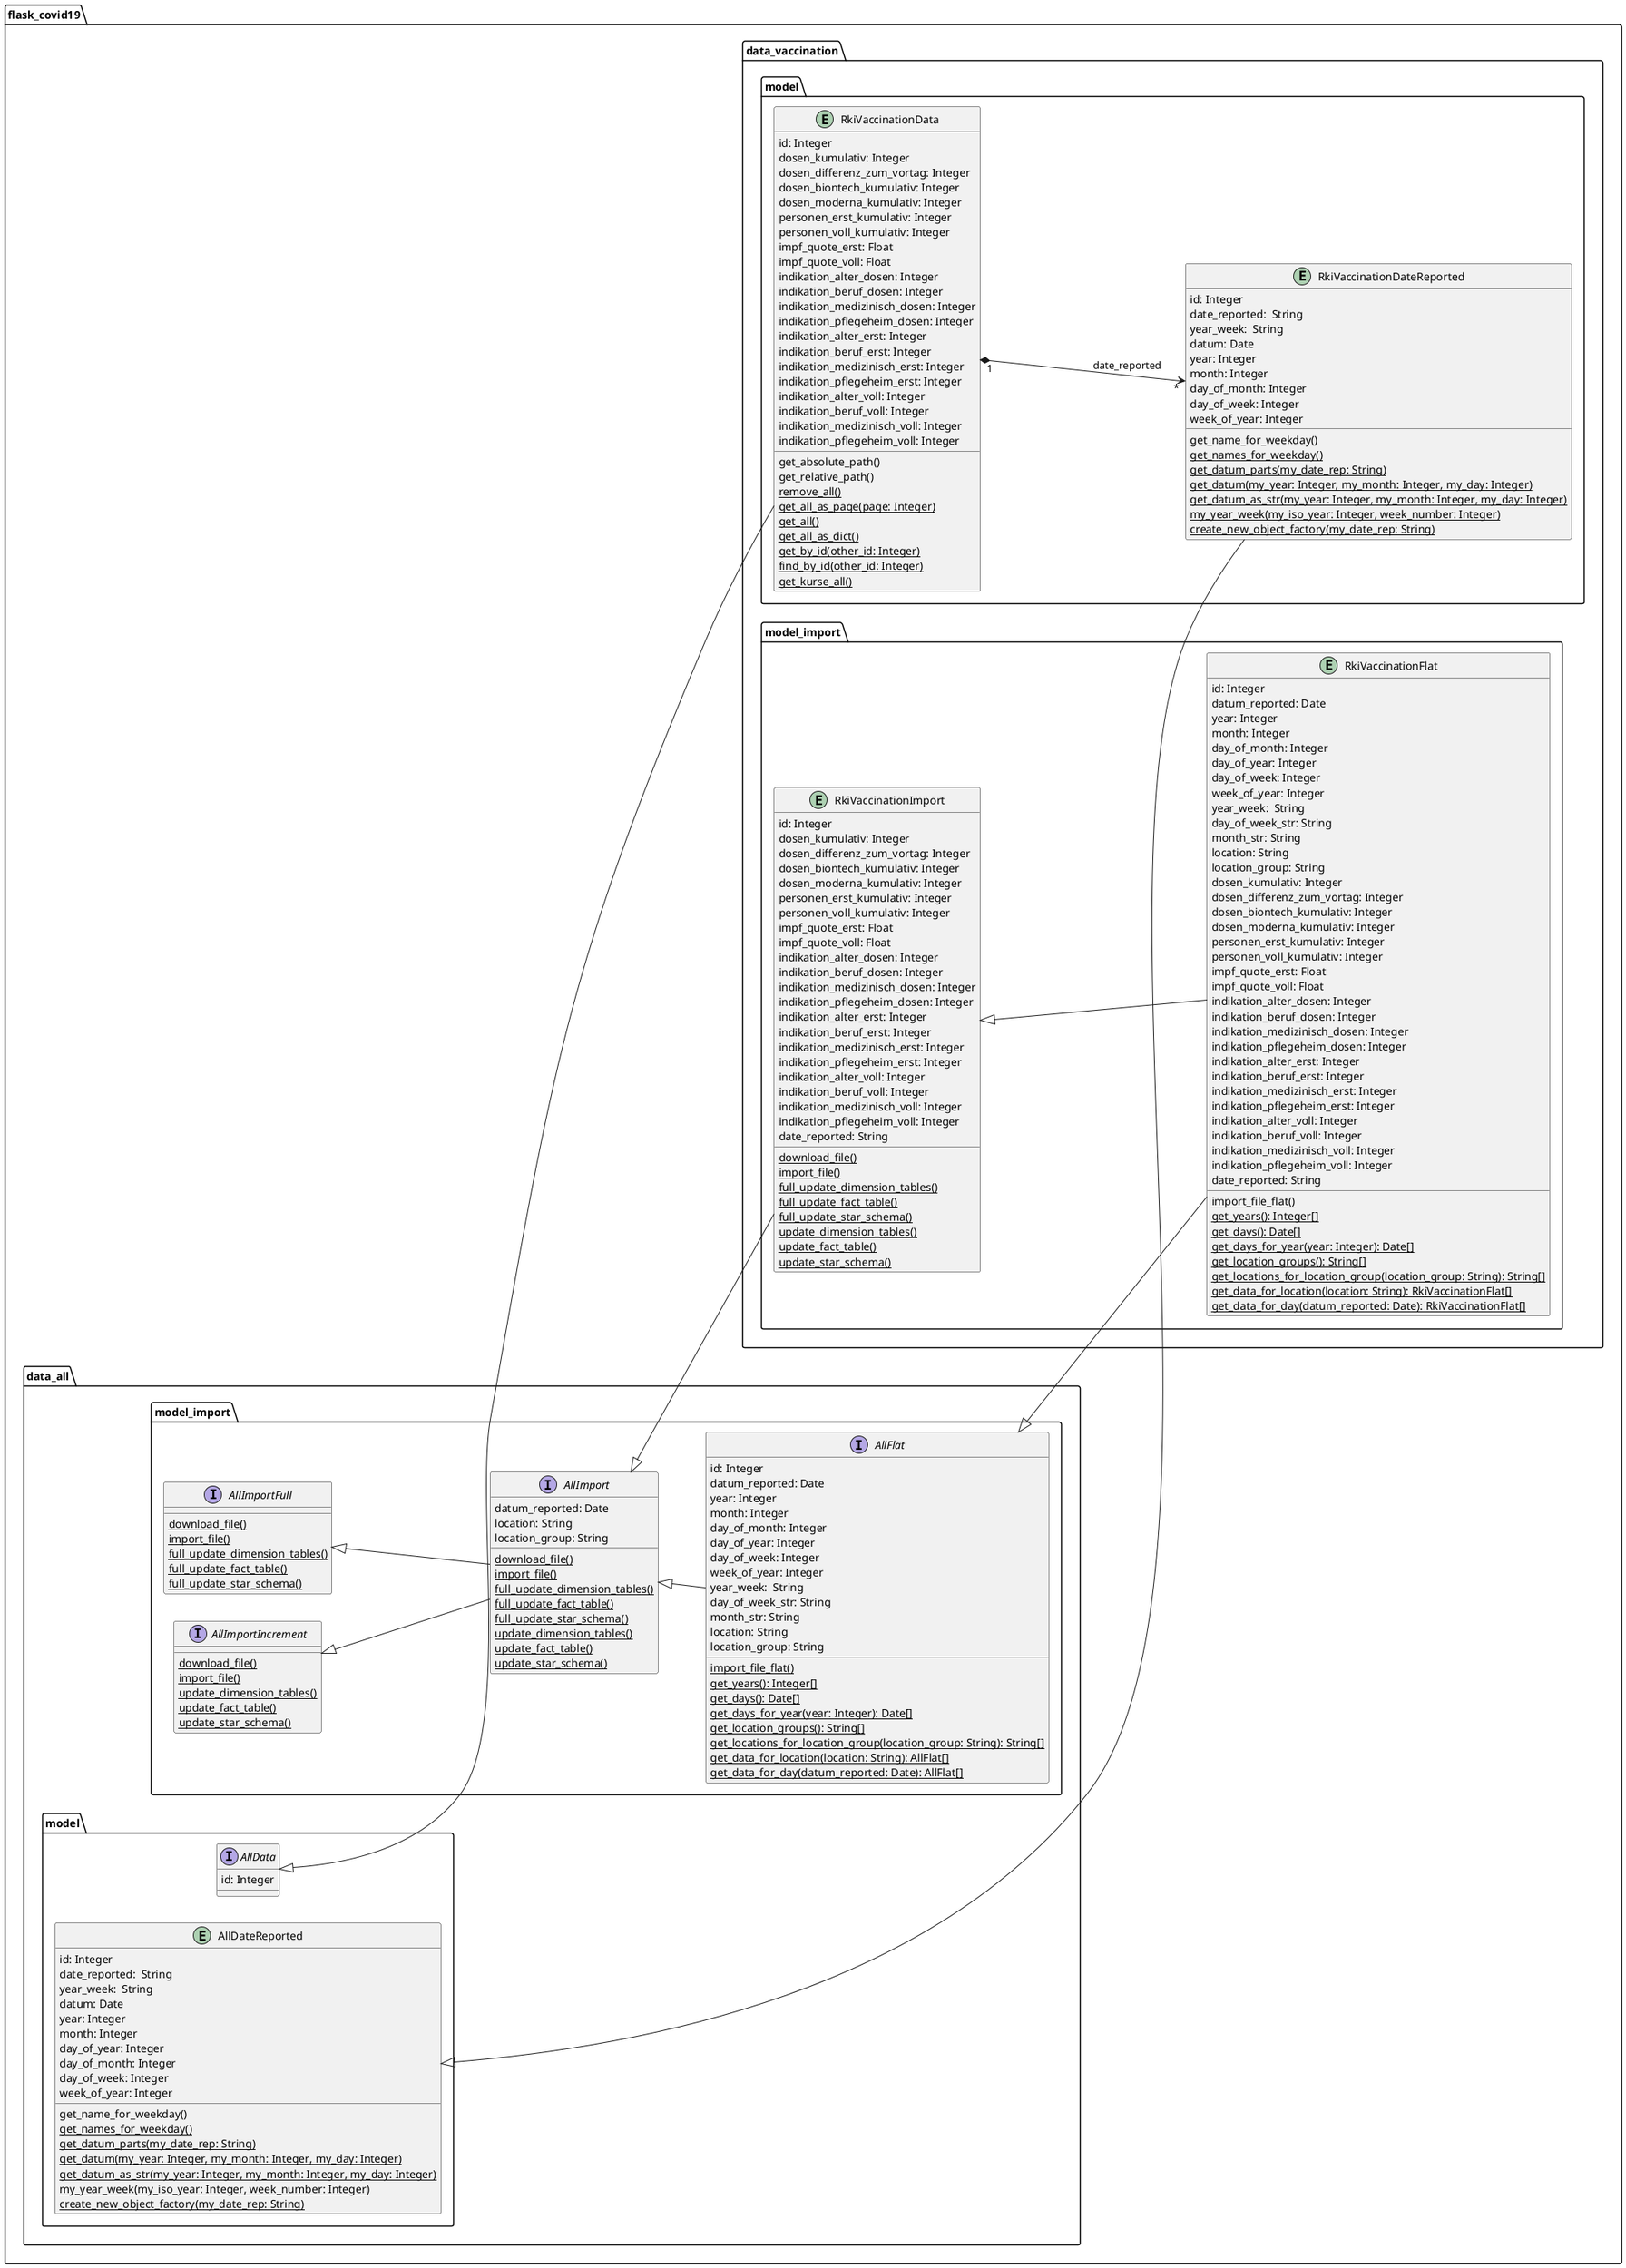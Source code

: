 @startuml
left to right direction


package flask_covid19.data_all.model_import {

	interface AllImportFull {
		{classifier} download_file()
		{classifier} import_file()
		{classifier} full_update_dimension_tables()
		{classifier} full_update_fact_table()
		{classifier} full_update_star_schema()
	}

	interface AllImportIncrement {
		{classifier} download_file()
		{classifier} import_file()
		{classifier} update_dimension_tables()
		{classifier} update_fact_table()
		{classifier} update_star_schema()
	}

	interface AllImport {
	    datum_reported: Date
		location: String
		location_group: String
		{classifier} download_file()
		{classifier} import_file()
		{classifier} full_update_dimension_tables()
		{classifier} full_update_fact_table()
		{classifier} full_update_star_schema()
		{classifier} update_dimension_tables()
		{classifier} update_fact_table()
		{classifier} update_star_schema()
	}

	interface AllFlat {
	    id: Integer
	    datum_reported: Date
	    year: Integer
	    month: Integer
	    day_of_month: Integer
		day_of_year: Integer
	    day_of_week: Integer
	    week_of_year: Integer
	    year_week:  String
	    day_of_week_str: String
		month_str: String
		location: String
		location_group: String
		{classifier} import_file_flat()
		{classifier} get_years(): Integer[]
		{classifier} get_days(): Date[]
		{classifier} get_days_for_year(year: Integer): Date[]
		{classifier} get_location_groups(): String[]
		{classifier} get_locations_for_location_group(location_group: String): String[]
		{classifier} get_data_for_location(location: String): AllFlat[]
		{classifier} get_data_for_day(datum_reported: Date): AllFlat[]
	}
}

package flask_covid19.data_vaccination.model_import {

	entity RkiVaccinationImport {
	    id: Integer
	    dosen_kumulativ: Integer
	    dosen_differenz_zum_vortag: Integer
	    dosen_biontech_kumulativ: Integer
	    dosen_moderna_kumulativ: Integer
	    personen_erst_kumulativ: Integer
	    personen_voll_kumulativ: Integer
	    impf_quote_erst: Float
	    impf_quote_voll: Float
	    indikation_alter_dosen: Integer
	    indikation_beruf_dosen: Integer
	    indikation_medizinisch_dosen: Integer
	    indikation_pflegeheim_dosen: Integer
	    indikation_alter_erst: Integer
	    indikation_beruf_erst: Integer
	    indikation_medizinisch_erst: Integer
	    indikation_pflegeheim_erst: Integer
	    indikation_alter_voll: Integer
	    indikation_beruf_voll: Integer
	    indikation_medizinisch_voll: Integer
	    indikation_pflegeheim_voll: Integer
	    date_reported: String
		{classifier} download_file()
		{classifier} import_file()
		{classifier} full_update_dimension_tables()
		{classifier} full_update_fact_table()
		{classifier} full_update_star_schema()
		{classifier} update_dimension_tables()
		{classifier} update_fact_table()
		{classifier} update_star_schema()
	}

	entity RkiVaccinationFlat {
	    id: Integer
	    datum_reported: Date
	    year: Integer
	    month: Integer
	    day_of_month: Integer
		day_of_year: Integer
	    day_of_week: Integer
	    week_of_year: Integer
	    year_week:  String
	    day_of_week_str: String
		month_str: String
		location: String
		location_group: String
	    dosen_kumulativ: Integer
	    dosen_differenz_zum_vortag: Integer
	    dosen_biontech_kumulativ: Integer
	    dosen_moderna_kumulativ: Integer
	    personen_erst_kumulativ: Integer
	    personen_voll_kumulativ: Integer
	    impf_quote_erst: Float
	    impf_quote_voll: Float
	    indikation_alter_dosen: Integer
	    indikation_beruf_dosen: Integer
	    indikation_medizinisch_dosen: Integer
	    indikation_pflegeheim_dosen: Integer
	    indikation_alter_erst: Integer
	    indikation_beruf_erst: Integer
	    indikation_medizinisch_erst: Integer
	    indikation_pflegeheim_erst: Integer
	    indikation_alter_voll: Integer
	    indikation_beruf_voll: Integer
	    indikation_medizinisch_voll: Integer
	    indikation_pflegeheim_voll: Integer
	    date_reported: String
		{classifier} import_file_flat()
		{classifier} get_years(): Integer[]
		{classifier} get_days(): Date[]
		{classifier} get_days_for_year(year: Integer): Date[]
		{classifier} get_location_groups(): String[]
		{classifier} get_locations_for_location_group(location_group: String): String[]
		{classifier} get_data_for_location(location: String): RkiVaccinationFlat[]
		{classifier} get_data_for_day(datum_reported: Date): RkiVaccinationFlat[]
	}
}

AllImportFull <|-- AllImport
AllImportIncrement <|-- AllImport
AllImport <|-- AllFlat
AllImport <|-- RkiVaccinationImport
AllFlat <|-- RkiVaccinationFlat
RkiVaccinationImport <|-- RkiVaccinationFlat


package flask_covid19.data_all.model {

	entity AllDateReported {
	    id: Integer
		date_reported:  String
	    year_week:  String
	    datum: Date
	    year: Integer
	    month: Integer
		day_of_year: Integer
	    day_of_month: Integer
	    day_of_week: Integer
	    week_of_year: Integer
		get_name_for_weekday()
		{classifier} get_names_for_weekday()
		{classifier} get_datum_parts(my_date_rep: String)
		{classifier} get_datum(my_year: Integer, my_month: Integer, my_day: Integer)
		{classifier} get_datum_as_str(my_year: Integer, my_month: Integer, my_day: Integer)
		{classifier} my_year_week(my_iso_year: Integer, week_number: Integer)
		{classifier} create_new_object_factory(my_date_rep: String)
	}

	interface AllData {
	    id: Integer
	}
}

package flask_covid19.data_vaccination.model {

	entity RkiVaccinationDateReported {
	    id: Integer
		date_reported:  String
	    year_week:  String
	    datum: Date
	    year: Integer
	    month: Integer
	    day_of_month: Integer
	    day_of_week: Integer
	    week_of_year: Integer
		get_name_for_weekday()
		{classifier} get_names_for_weekday()
		{classifier} get_datum_parts(my_date_rep: String)
		{classifier} get_datum(my_year: Integer, my_month: Integer, my_day: Integer)
		{classifier} get_datum_as_str(my_year: Integer, my_month: Integer, my_day: Integer)
		{classifier} my_year_week(my_iso_year: Integer, week_number: Integer)
		{classifier} create_new_object_factory(my_date_rep: String)
	}

	entity RkiVaccinationData {
	    id: Integer
	    dosen_kumulativ: Integer
	    dosen_differenz_zum_vortag: Integer
	    dosen_biontech_kumulativ: Integer
	    dosen_moderna_kumulativ: Integer
	    personen_erst_kumulativ: Integer
	    personen_voll_kumulativ: Integer
	    impf_quote_erst: Float
	    impf_quote_voll: Float
	    indikation_alter_dosen: Integer
	    indikation_beruf_dosen: Integer
	    indikation_medizinisch_dosen: Integer
	    indikation_pflegeheim_dosen: Integer
	    indikation_alter_erst: Integer
	    indikation_beruf_erst: Integer
	    indikation_medizinisch_erst: Integer
	    indikation_pflegeheim_erst: Integer
	    indikation_alter_voll: Integer
	    indikation_beruf_voll: Integer
	    indikation_medizinisch_voll: Integer
	    indikation_pflegeheim_voll: Integer
	    get_absolute_path()
	    get_relative_path()
	    {classifier} remove_all()
	    {classifier} get_all_as_page(page: Integer)
	    {classifier} get_all()
	    {classifier} get_all_as_dict()
	    {classifier} get_by_id(other_id: Integer)
	    {classifier} find_by_id(other_id: Integer)
	    {classifier} get_kurse_all()
	}
}

AllDateReported <|-- RkiVaccinationDateReported
AllData <|-- RkiVaccinationData

RkiVaccinationData "1" *--> "*" RkiVaccinationDateReported : date_reported

@enduml
